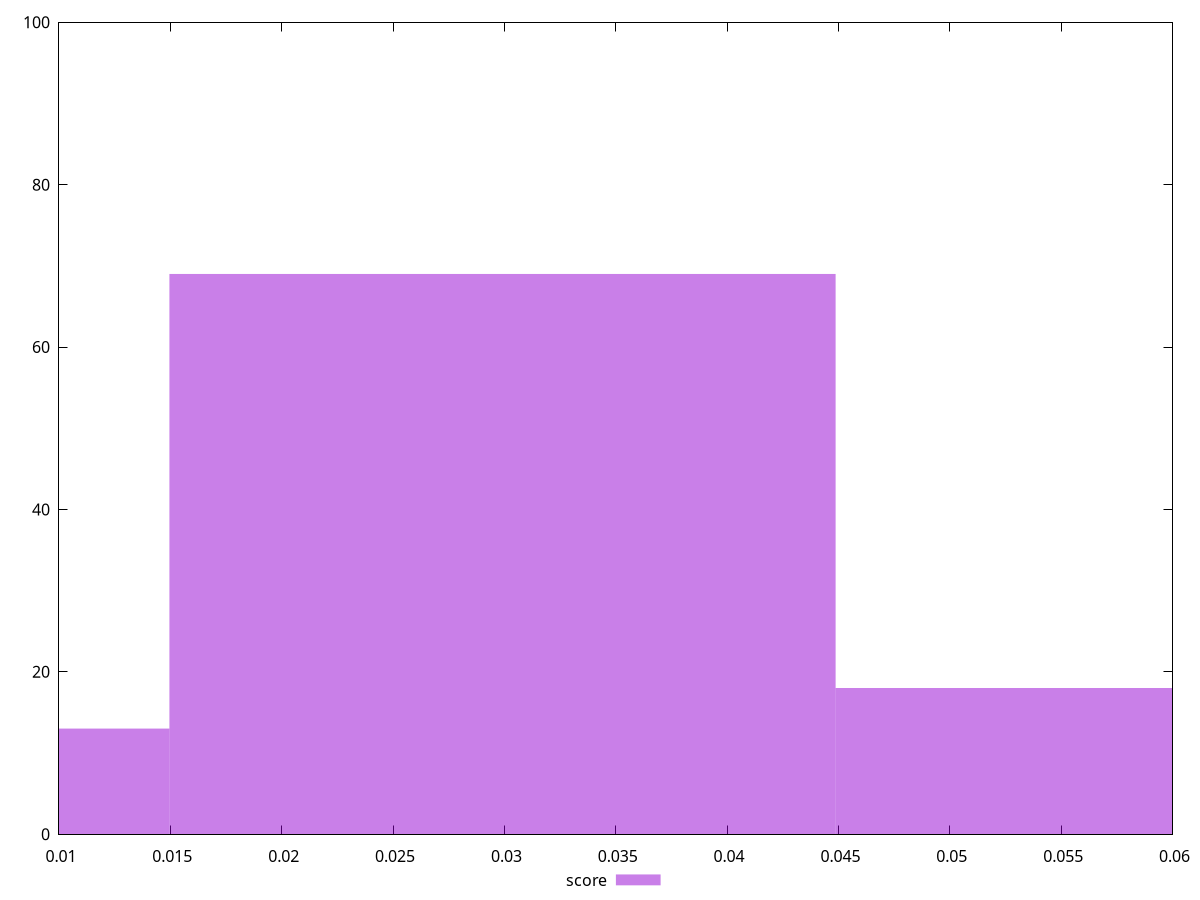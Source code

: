 reset

$score <<EOF
0 13
0.02991507501168206 69
0.05983015002336412 18
EOF

set key outside below
set boxwidth 0.02991507501168206
set xrange [0.01:0.06]
set yrange [0:100]
set trange [0:100]
set style fill transparent solid 0.5 noborder
set terminal svg size 640, 490 enhanced background rgb 'white'
set output "report_00013_2021-02-09T12-04-24.940Z/largest-contentful-paint/samples/pages+cached+noadtech+nomedia/score/histogram.svg"

plot $score title "score" with boxes

reset

